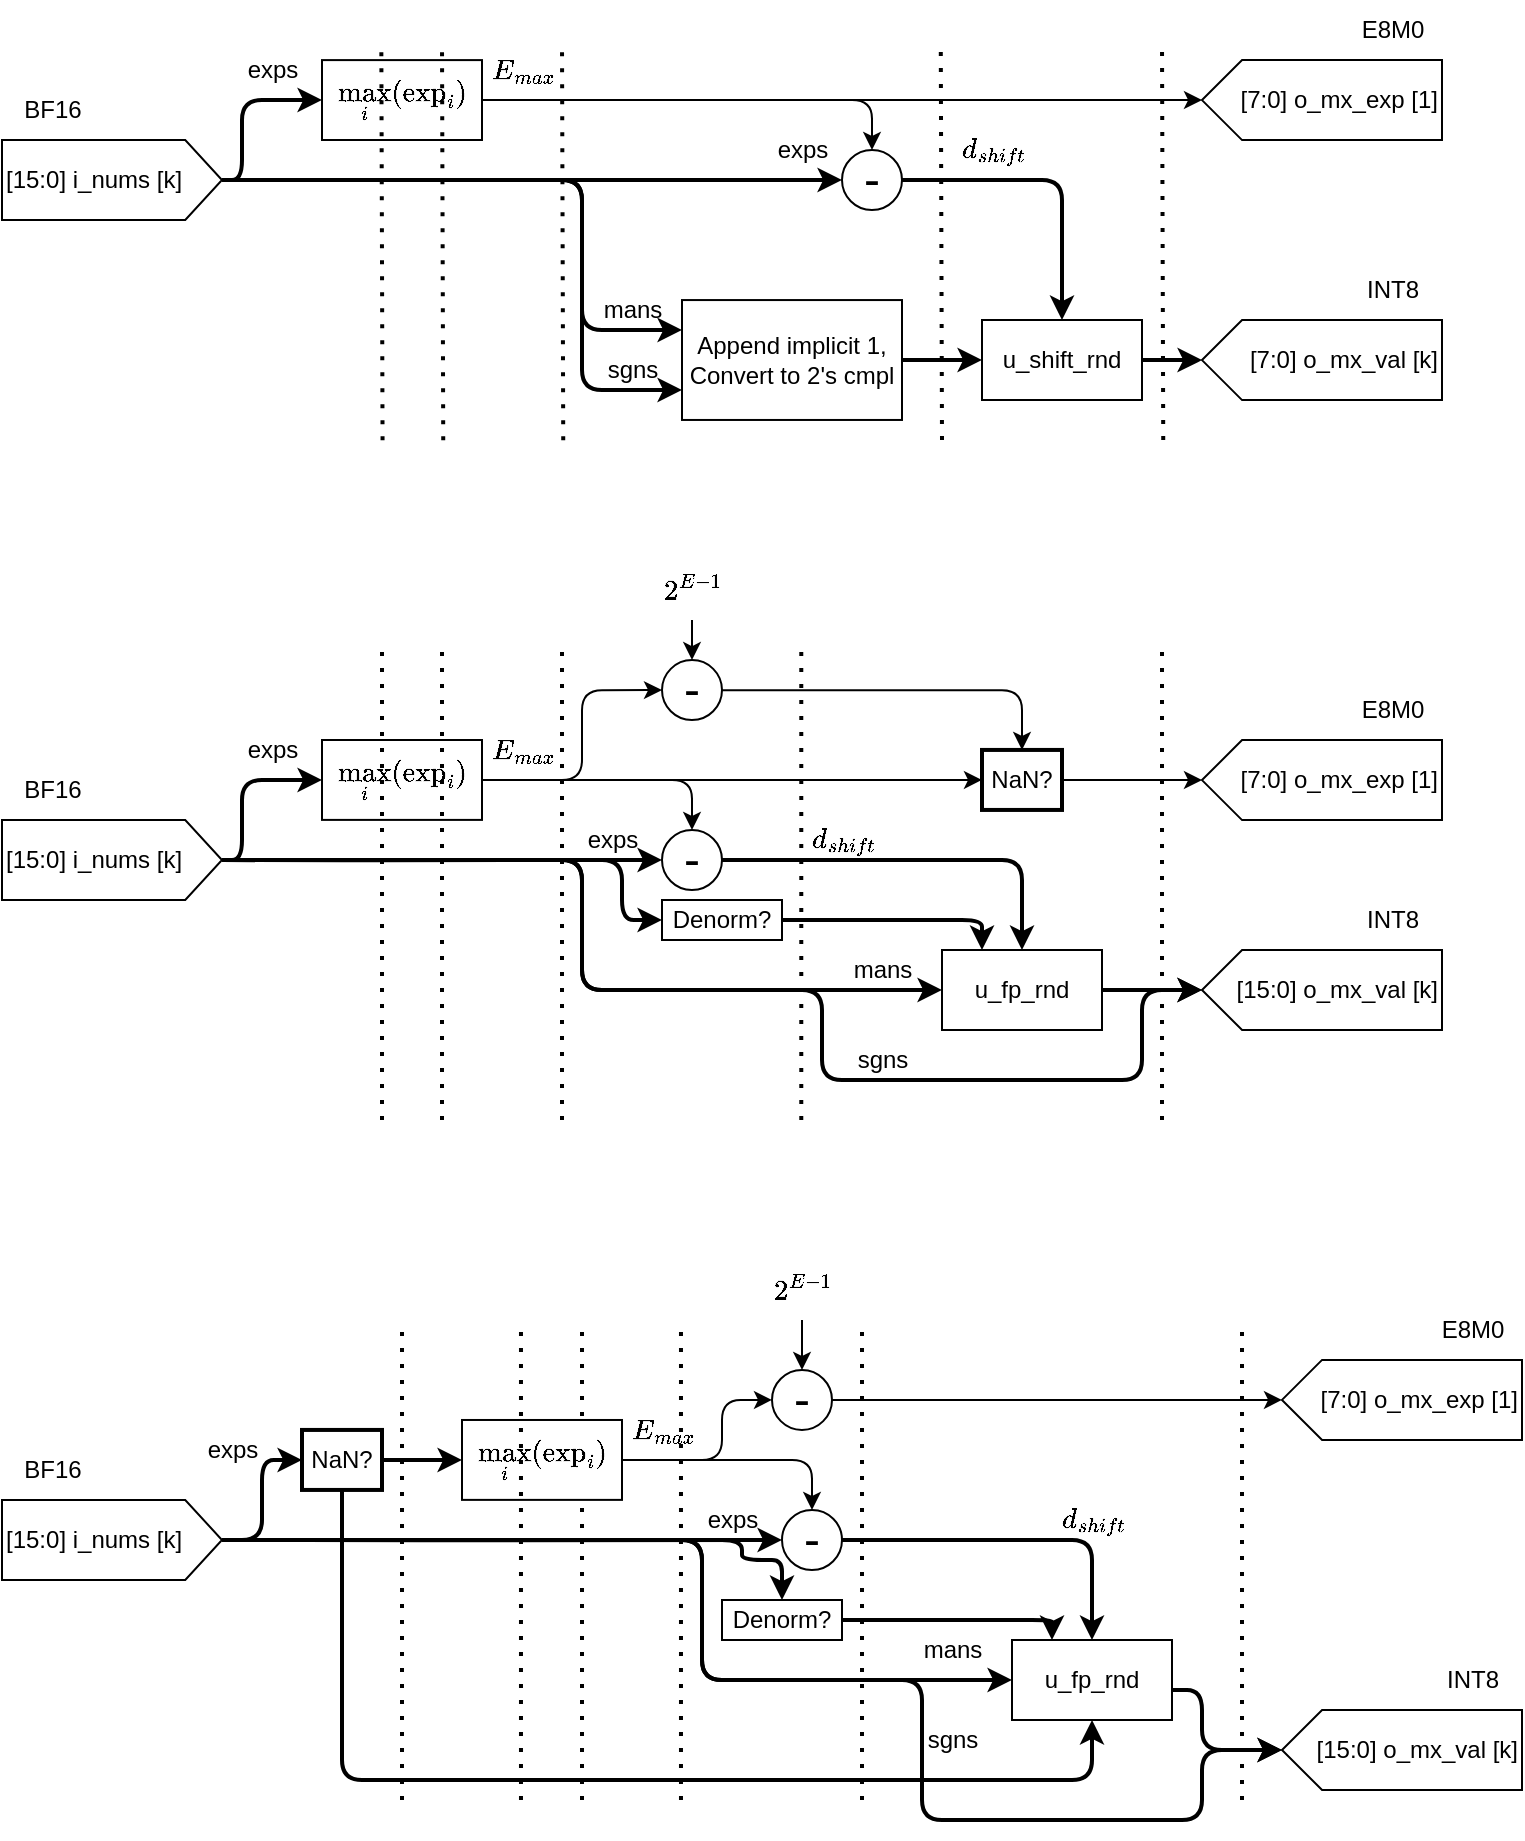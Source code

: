 <mxfile>
    <diagram id="izr5ojlLVmo8zyCvxxbJ" name="Page-1">
        <mxGraphModel dx="912" dy="510" grid="1" gridSize="10" guides="1" tooltips="1" connect="1" arrows="1" fold="1" page="1" pageScale="1" pageWidth="850" pageHeight="1100" math="1" shadow="0">
            <root>
                <mxCell id="0"/>
                <mxCell id="1" parent="0"/>
                <mxCell id="368" value="sgns" style="text;html=1;align=center;verticalAlign=middle;resizable=0;points=[];autosize=1;strokeColor=none;fillColor=none;fontSize=12;" parent="1" vertex="1">
                    <mxGeometry x="455" y="555" width="50" height="30" as="geometry"/>
                </mxCell>
                <mxCell id="369" value="$$E_{max}$$" style="text;html=1;align=center;verticalAlign=middle;resizable=0;points=[];autosize=1;strokeColor=none;fillColor=none;fontSize=12;" parent="1" vertex="1">
                    <mxGeometry x="250" y="400.05" width="100" height="30" as="geometry"/>
                </mxCell>
                <mxCell id="330" value="mans" style="text;html=1;align=center;verticalAlign=middle;resizable=0;points=[];autosize=1;strokeColor=none;fillColor=none;fontSize=12;" parent="1" vertex="1">
                    <mxGeometry x="330" y="180" width="50" height="30" as="geometry"/>
                </mxCell>
                <mxCell id="308" value="BF16" style="text;html=1;align=center;verticalAlign=middle;resizable=0;points=[];autosize=1;strokeColor=none;fillColor=none;" parent="1" vertex="1">
                    <mxGeometry x="40" y="80.07" width="50" height="30" as="geometry"/>
                </mxCell>
                <mxCell id="309" style="edgeStyle=orthogonalEdgeStyle;html=1;entryX=0;entryY=0.5;entryDx=0;entryDy=0;fontSize=12;strokeWidth=2;" parent="1" source="310" target="315" edge="1">
                    <mxGeometry relative="1" as="geometry">
                        <Array as="points">
                            <mxPoint x="160" y="130"/>
                            <mxPoint x="160" y="90"/>
                        </Array>
                    </mxGeometry>
                </mxCell>
                <mxCell id="335" style="edgeStyle=orthogonalEdgeStyle;html=1;entryX=0;entryY=0.25;entryDx=0;entryDy=0;strokeWidth=2;" parent="1" source="310" target="321" edge="1">
                    <mxGeometry relative="1" as="geometry">
                        <Array as="points">
                            <mxPoint x="330" y="130"/>
                            <mxPoint x="330" y="205"/>
                        </Array>
                    </mxGeometry>
                </mxCell>
                <mxCell id="336" style="edgeStyle=orthogonalEdgeStyle;html=1;entryX=0;entryY=0.75;entryDx=0;entryDy=0;strokeWidth=2;" parent="1" source="310" target="321" edge="1">
                    <mxGeometry relative="1" as="geometry">
                        <Array as="points">
                            <mxPoint x="330" y="130"/>
                            <mxPoint x="330" y="235"/>
                        </Array>
                    </mxGeometry>
                </mxCell>
                <mxCell id="310" value="[15:0] i_nums [k]" style="shape=offPageConnector;whiteSpace=wrap;html=1;rotation=0;direction=north;labelPosition=center;verticalLabelPosition=middle;align=left;verticalAlign=middle;size=0.167;" parent="1" vertex="1">
                    <mxGeometry x="40" y="110.02" width="110" height="40" as="geometry"/>
                </mxCell>
                <mxCell id="311" style="edgeStyle=orthogonalEdgeStyle;html=1;entryX=0;entryY=0.5;entryDx=0;entryDy=0;fontSize=12;strokeWidth=2;" parent="1" target="327" edge="1">
                    <mxGeometry relative="1" as="geometry">
                        <mxPoint x="445" y="145.05" as="targetPoint"/>
                        <mxPoint x="150" y="130" as="sourcePoint"/>
                        <Array as="points">
                            <mxPoint x="200" y="130.05"/>
                            <mxPoint x="200" y="130.05"/>
                        </Array>
                    </mxGeometry>
                </mxCell>
                <mxCell id="314" value="exps" style="text;html=1;align=center;verticalAlign=middle;resizable=0;points=[];autosize=1;strokeColor=none;fillColor=none;fontSize=12;" parent="1" vertex="1">
                    <mxGeometry x="150" y="60.1" width="50" height="30" as="geometry"/>
                </mxCell>
                <mxCell id="315" value="$$\max_{i} (\text{exp}_i)$$" style="rounded=0;whiteSpace=wrap;html=1;" parent="1" vertex="1">
                    <mxGeometry x="200" y="70.05" width="80" height="39.95" as="geometry"/>
                </mxCell>
                <mxCell id="316" value="&lt;span style=&quot;text-align: left;&quot;&gt;[7:0] o_mx_val [k]&lt;/span&gt;" style="shape=offPageConnector;whiteSpace=wrap;html=1;rotation=0;direction=south;labelPosition=center;verticalLabelPosition=middle;align=right;verticalAlign=middle;size=0.167;" parent="1" vertex="1">
                    <mxGeometry x="640" y="200.05" width="120" height="40" as="geometry"/>
                </mxCell>
                <mxCell id="317" value="&lt;span style=&quot;text-align: left;&quot;&gt;[7:0] o_mx_exp [1]&lt;/span&gt;" style="shape=offPageConnector;whiteSpace=wrap;html=1;rotation=0;direction=south;labelPosition=center;verticalLabelPosition=middle;align=right;verticalAlign=middle;size=0.167;" parent="1" vertex="1">
                    <mxGeometry x="640" y="70.05" width="120" height="40" as="geometry"/>
                </mxCell>
                <mxCell id="318" style="edgeStyle=orthogonalEdgeStyle;html=1;entryX=0.5;entryY=1;entryDx=0;entryDy=0;strokeWidth=2;" parent="1" source="319" target="316" edge="1">
                    <mxGeometry relative="1" as="geometry"/>
                </mxCell>
                <mxCell id="319" value="u_shift_rnd" style="rounded=0;whiteSpace=wrap;html=1;" parent="1" vertex="1">
                    <mxGeometry x="530" y="200.0" width="80" height="40" as="geometry"/>
                </mxCell>
                <mxCell id="320" style="edgeStyle=orthogonalEdgeStyle;html=1;entryX=0;entryY=0.5;entryDx=0;entryDy=0;strokeWidth=2;" parent="1" source="321" target="319" edge="1">
                    <mxGeometry relative="1" as="geometry"/>
                </mxCell>
                <mxCell id="321" value="Append implicit 1,&lt;br&gt;Convert to 2's cmpl" style="rounded=0;whiteSpace=wrap;html=1;" parent="1" vertex="1">
                    <mxGeometry x="380" y="190.03" width="110" height="59.95" as="geometry"/>
                </mxCell>
                <mxCell id="322" value="E8M0" style="text;html=1;align=center;verticalAlign=middle;resizable=0;points=[];autosize=1;strokeColor=none;fillColor=none;fontSize=12;" parent="1" vertex="1">
                    <mxGeometry x="710" y="40.05" width="50" height="30" as="geometry"/>
                </mxCell>
                <mxCell id="323" value="INT8" style="text;html=1;align=center;verticalAlign=middle;resizable=0;points=[];autosize=1;strokeColor=none;fillColor=none;fontSize=12;" parent="1" vertex="1">
                    <mxGeometry x="710" y="170.05" width="50" height="30" as="geometry"/>
                </mxCell>
                <mxCell id="324" style="edgeStyle=orthogonalEdgeStyle;html=1;entryX=0.5;entryY=0;entryDx=0;entryDy=0;fontSize=12;exitX=1;exitY=0.5;exitDx=0;exitDy=0;" parent="1" source="315" target="327" edge="1">
                    <mxGeometry relative="1" as="geometry">
                        <mxPoint x="525" y="125.05" as="targetPoint"/>
                        <mxPoint x="320" y="90.05" as="sourcePoint"/>
                    </mxGeometry>
                </mxCell>
                <mxCell id="325" style="edgeStyle=orthogonalEdgeStyle;html=1;entryX=0.5;entryY=1;entryDx=0;entryDy=0;fontSize=12;exitX=1;exitY=0.5;exitDx=0;exitDy=0;" parent="1" source="315" target="317" edge="1">
                    <mxGeometry relative="1" as="geometry">
                        <mxPoint x="345" y="100.05" as="sourcePoint"/>
                    </mxGeometry>
                </mxCell>
                <mxCell id="337" style="edgeStyle=orthogonalEdgeStyle;html=1;entryX=0.5;entryY=0;entryDx=0;entryDy=0;strokeWidth=2;" parent="1" source="327" target="319" edge="1">
                    <mxGeometry relative="1" as="geometry"/>
                </mxCell>
                <mxCell id="327" value="-" style="ellipse;whiteSpace=wrap;html=1;aspect=fixed;fontSize=24;" parent="1" vertex="1">
                    <mxGeometry x="460" y="115.0" width="30" height="30" as="geometry"/>
                </mxCell>
                <mxCell id="328" value="exps" style="text;html=1;align=center;verticalAlign=middle;resizable=0;points=[];autosize=1;strokeColor=none;fillColor=none;fontSize=12;" parent="1" vertex="1">
                    <mxGeometry x="415" y="100.05" width="50" height="30" as="geometry"/>
                </mxCell>
                <mxCell id="329" value="sgns" style="text;html=1;align=center;verticalAlign=middle;resizable=0;points=[];autosize=1;strokeColor=none;fillColor=none;fontSize=12;" parent="1" vertex="1">
                    <mxGeometry x="330" y="210.05" width="50" height="30" as="geometry"/>
                </mxCell>
                <mxCell id="331" value="$$E_{max}$$" style="text;html=1;align=center;verticalAlign=middle;resizable=0;points=[];autosize=1;strokeColor=none;fillColor=none;fontSize=12;" parent="1" vertex="1">
                    <mxGeometry x="250" y="60.1" width="100" height="30" as="geometry"/>
                </mxCell>
                <mxCell id="334" value="" style="endArrow=none;dashed=1;html=1;dashPattern=1 3;strokeWidth=2;" parent="1" edge="1">
                    <mxGeometry width="50" height="50" relative="1" as="geometry">
                        <mxPoint x="510" y="260" as="sourcePoint"/>
                        <mxPoint x="509.38" y="60" as="targetPoint"/>
                    </mxGeometry>
                </mxCell>
                <mxCell id="338" value="" style="endArrow=none;dashed=1;html=1;dashPattern=1 3;strokeWidth=2;" parent="1" edge="1">
                    <mxGeometry width="50" height="50" relative="1" as="geometry">
                        <mxPoint x="230.28" y="260.1" as="sourcePoint"/>
                        <mxPoint x="229.66" y="60.1" as="targetPoint"/>
                    </mxGeometry>
                </mxCell>
                <mxCell id="340" value="" style="endArrow=none;dashed=1;html=1;dashPattern=1 3;strokeWidth=2;" parent="1" edge="1">
                    <mxGeometry width="50" height="50" relative="1" as="geometry">
                        <mxPoint x="620.62" y="260.05" as="sourcePoint"/>
                        <mxPoint x="620.0" y="60.05" as="targetPoint"/>
                    </mxGeometry>
                </mxCell>
                <mxCell id="341" value="" style="endArrow=none;dashed=1;html=1;dashPattern=1 3;strokeWidth=2;" parent="1" edge="1">
                    <mxGeometry width="50" height="50" relative="1" as="geometry">
                        <mxPoint x="260.62" y="260.1" as="sourcePoint"/>
                        <mxPoint x="260.0" y="60.1" as="targetPoint"/>
                    </mxGeometry>
                </mxCell>
                <mxCell id="346" value="mans" style="text;html=1;align=center;verticalAlign=middle;resizable=0;points=[];autosize=1;strokeColor=none;fillColor=none;fontSize=12;" parent="1" vertex="1">
                    <mxGeometry x="455" y="510" width="50" height="30" as="geometry"/>
                </mxCell>
                <mxCell id="347" value="BF16" style="text;html=1;align=center;verticalAlign=middle;resizable=0;points=[];autosize=1;strokeColor=none;fillColor=none;" parent="1" vertex="1">
                    <mxGeometry x="40" y="420.05" width="50" height="30" as="geometry"/>
                </mxCell>
                <mxCell id="348" style="edgeStyle=orthogonalEdgeStyle;html=1;entryX=0;entryY=0.5;entryDx=0;entryDy=0;fontSize=12;strokeWidth=2;" parent="1" source="351" target="354" edge="1">
                    <mxGeometry relative="1" as="geometry">
                        <Array as="points">
                            <mxPoint x="160" y="470"/>
                            <mxPoint x="160" y="430"/>
                        </Array>
                    </mxGeometry>
                </mxCell>
                <mxCell id="349" style="edgeStyle=orthogonalEdgeStyle;html=1;entryX=0;entryY=0.5;entryDx=0;entryDy=0;strokeWidth=2;" parent="1" source="351" target="358" edge="1">
                    <mxGeometry relative="1" as="geometry">
                        <Array as="points">
                            <mxPoint x="330" y="470"/>
                            <mxPoint x="330" y="535"/>
                        </Array>
                        <mxPoint x="360" y="545.017" as="targetPoint"/>
                    </mxGeometry>
                </mxCell>
                <mxCell id="350" style="edgeStyle=orthogonalEdgeStyle;html=1;strokeWidth=2;entryX=0.5;entryY=1;entryDx=0;entryDy=0;" parent="1" source="351" target="355" edge="1">
                    <mxGeometry relative="1" as="geometry">
                        <Array as="points">
                            <mxPoint x="330" y="470"/>
                            <mxPoint x="330" y="535"/>
                            <mxPoint x="450" y="535"/>
                            <mxPoint x="450" y="580"/>
                            <mxPoint x="610" y="580"/>
                            <mxPoint x="610" y="535"/>
                        </Array>
                        <mxPoint x="620" y="560" as="targetPoint"/>
                    </mxGeometry>
                </mxCell>
                <mxCell id="461" style="edgeStyle=orthogonalEdgeStyle;html=1;entryX=0;entryY=0.5;entryDx=0;entryDy=0;strokeWidth=2;" edge="1" parent="1" source="351" target="460">
                    <mxGeometry relative="1" as="geometry">
                        <Array as="points">
                            <mxPoint x="350" y="470"/>
                            <mxPoint x="350" y="500"/>
                        </Array>
                    </mxGeometry>
                </mxCell>
                <mxCell id="351" value="[15:0] i_nums [k]" style="shape=offPageConnector;whiteSpace=wrap;html=1;rotation=0;direction=north;labelPosition=center;verticalLabelPosition=middle;align=left;verticalAlign=middle;size=0.167;" parent="1" vertex="1">
                    <mxGeometry x="40" y="450" width="110" height="40" as="geometry"/>
                </mxCell>
                <mxCell id="352" style="edgeStyle=orthogonalEdgeStyle;html=1;entryX=0;entryY=0.5;entryDx=0;entryDy=0;fontSize=12;strokeWidth=2;" parent="1" target="366" edge="1">
                    <mxGeometry relative="1" as="geometry">
                        <mxPoint x="465" y="485.05" as="targetPoint"/>
                        <mxPoint x="150" y="470.05" as="sourcePoint"/>
                        <Array as="points">
                            <mxPoint x="220" y="470.05"/>
                            <mxPoint x="220" y="470.05"/>
                        </Array>
                    </mxGeometry>
                </mxCell>
                <mxCell id="353" value="exps" style="text;html=1;align=center;verticalAlign=middle;resizable=0;points=[];autosize=1;strokeColor=none;fillColor=none;fontSize=12;" parent="1" vertex="1">
                    <mxGeometry x="150" y="400.05" width="50" height="30" as="geometry"/>
                </mxCell>
                <mxCell id="379" style="edgeStyle=orthogonalEdgeStyle;html=1;exitX=1;exitY=0.5;exitDx=0;exitDy=0;entryX=0;entryY=0.5;entryDx=0;entryDy=0;strokeWidth=1;" parent="1" source="354" target="378" edge="1">
                    <mxGeometry relative="1" as="geometry"/>
                </mxCell>
                <mxCell id="390" style="edgeStyle=orthogonalEdgeStyle;html=1;entryX=0;entryY=0.5;entryDx=0;entryDy=0;" parent="1" source="354" target="377" edge="1">
                    <mxGeometry relative="1" as="geometry">
                        <Array as="points">
                            <mxPoint x="330" y="430"/>
                            <mxPoint x="330" y="385"/>
                        </Array>
                    </mxGeometry>
                </mxCell>
                <mxCell id="393" style="edgeStyle=orthogonalEdgeStyle;html=1;" parent="1" source="354" target="366" edge="1">
                    <mxGeometry relative="1" as="geometry"/>
                </mxCell>
                <mxCell id="354" value="$$\max_{i} (\text{exp}_i)$$" style="rounded=0;whiteSpace=wrap;html=1;" parent="1" vertex="1">
                    <mxGeometry x="200" y="410" width="80" height="39.95" as="geometry"/>
                </mxCell>
                <mxCell id="355" value="&lt;span style=&quot;text-align: left;&quot;&gt;[15:0] o_mx_val [k]&lt;/span&gt;" style="shape=offPageConnector;whiteSpace=wrap;html=1;rotation=0;direction=south;labelPosition=center;verticalLabelPosition=middle;align=right;verticalAlign=middle;size=0.167;" parent="1" vertex="1">
                    <mxGeometry x="640" y="515" width="120" height="40" as="geometry"/>
                </mxCell>
                <mxCell id="356" value="&lt;span style=&quot;text-align: left;&quot;&gt;[7:0] o_mx_exp [1]&lt;/span&gt;" style="shape=offPageConnector;whiteSpace=wrap;html=1;rotation=0;direction=south;labelPosition=center;verticalLabelPosition=middle;align=right;verticalAlign=middle;size=0.167;" parent="1" vertex="1">
                    <mxGeometry x="640" y="410.05" width="120" height="40" as="geometry"/>
                </mxCell>
                <mxCell id="357" style="edgeStyle=orthogonalEdgeStyle;html=1;entryX=0.5;entryY=1;entryDx=0;entryDy=0;strokeWidth=2;" parent="1" source="358" target="355" edge="1">
                    <mxGeometry relative="1" as="geometry"/>
                </mxCell>
                <mxCell id="358" value="u_fp_rnd" style="rounded=0;whiteSpace=wrap;html=1;" parent="1" vertex="1">
                    <mxGeometry x="510" y="515" width="80" height="40" as="geometry"/>
                </mxCell>
                <mxCell id="361" value="E8M0" style="text;html=1;align=center;verticalAlign=middle;resizable=0;points=[];autosize=1;strokeColor=none;fillColor=none;fontSize=12;" parent="1" vertex="1">
                    <mxGeometry x="710" y="380.05" width="50" height="30" as="geometry"/>
                </mxCell>
                <mxCell id="362" value="INT8" style="text;html=1;align=center;verticalAlign=middle;resizable=0;points=[];autosize=1;strokeColor=none;fillColor=none;fontSize=12;" parent="1" vertex="1">
                    <mxGeometry x="710" y="485" width="50" height="30" as="geometry"/>
                </mxCell>
                <mxCell id="365" style="edgeStyle=orthogonalEdgeStyle;html=1;entryX=0.5;entryY=0;entryDx=0;entryDy=0;strokeWidth=2;" parent="1" source="366" target="358" edge="1">
                    <mxGeometry relative="1" as="geometry"/>
                </mxCell>
                <mxCell id="366" value="-" style="ellipse;whiteSpace=wrap;html=1;aspect=fixed;fontSize=24;" parent="1" vertex="1">
                    <mxGeometry x="370" y="455" width="30" height="30" as="geometry"/>
                </mxCell>
                <mxCell id="367" value="exps" style="text;html=1;align=center;verticalAlign=middle;resizable=0;points=[];autosize=1;strokeColor=none;fillColor=none;fontSize=12;" parent="1" vertex="1">
                    <mxGeometry x="320" y="444.97" width="50" height="30" as="geometry"/>
                </mxCell>
                <mxCell id="370" value="" style="endArrow=none;dashed=1;html=1;dashPattern=1 3;strokeWidth=2;" parent="1" edge="1">
                    <mxGeometry width="50" height="50" relative="1" as="geometry">
                        <mxPoint x="439.64" y="600" as="sourcePoint"/>
                        <mxPoint x="439.64" y="360" as="targetPoint"/>
                    </mxGeometry>
                </mxCell>
                <mxCell id="371" value="" style="endArrow=none;dashed=1;html=1;dashPattern=1 3;strokeWidth=2;" parent="1" edge="1">
                    <mxGeometry width="50" height="50" relative="1" as="geometry">
                        <mxPoint x="230" y="600" as="sourcePoint"/>
                        <mxPoint x="230" y="360" as="targetPoint"/>
                    </mxGeometry>
                </mxCell>
                <mxCell id="372" value="" style="endArrow=none;dashed=1;html=1;dashPattern=1 3;strokeWidth=2;" parent="1" edge="1">
                    <mxGeometry width="50" height="50" relative="1" as="geometry">
                        <mxPoint x="620" y="600" as="sourcePoint"/>
                        <mxPoint x="620" y="360" as="targetPoint"/>
                    </mxGeometry>
                </mxCell>
                <mxCell id="373" value="" style="endArrow=none;dashed=1;html=1;dashPattern=1 3;strokeWidth=2;" parent="1" edge="1">
                    <mxGeometry width="50" height="50" relative="1" as="geometry">
                        <mxPoint x="260" y="600" as="sourcePoint"/>
                        <mxPoint x="260" y="360" as="targetPoint"/>
                    </mxGeometry>
                </mxCell>
                <mxCell id="391" style="edgeStyle=orthogonalEdgeStyle;html=1;entryX=0.5;entryY=0;entryDx=0;entryDy=0;" parent="1" source="377" target="378" edge="1">
                    <mxGeometry relative="1" as="geometry">
                        <Array as="points">
                            <mxPoint x="550" y="385"/>
                        </Array>
                    </mxGeometry>
                </mxCell>
                <mxCell id="377" value="-" style="ellipse;whiteSpace=wrap;html=1;aspect=fixed;fontSize=24;" parent="1" vertex="1">
                    <mxGeometry x="370" y="370.05" width="30" height="30" as="geometry"/>
                </mxCell>
                <mxCell id="388" style="edgeStyle=orthogonalEdgeStyle;html=1;entryX=0.5;entryY=1;entryDx=0;entryDy=0;" parent="1" source="378" target="356" edge="1">
                    <mxGeometry relative="1" as="geometry"/>
                </mxCell>
                <mxCell id="378" value="NaN?" style="rounded=0;whiteSpace=wrap;html=1;strokeWidth=2;" parent="1" vertex="1">
                    <mxGeometry x="530" y="414.97" width="40" height="30" as="geometry"/>
                </mxCell>
                <mxCell id="384" style="edgeStyle=orthogonalEdgeStyle;html=1;entryX=0.5;entryY=0;entryDx=0;entryDy=0;strokeWidth=1;" parent="1" source="383" target="377" edge="1">
                    <mxGeometry relative="1" as="geometry"/>
                </mxCell>
                <mxCell id="383" value="$$2^{E-1}$$" style="text;html=1;align=center;verticalAlign=middle;resizable=0;points=[];autosize=1;strokeColor=none;fillColor=none;" parent="1" vertex="1">
                    <mxGeometry x="340" y="320" width="90" height="30" as="geometry"/>
                </mxCell>
                <mxCell id="385" value="" style="endArrow=none;dashed=1;html=1;dashPattern=1 3;strokeWidth=2;" parent="1" edge="1">
                    <mxGeometry width="50" height="50" relative="1" as="geometry">
                        <mxPoint x="320.62" y="260.1" as="sourcePoint"/>
                        <mxPoint x="320.0" y="60.1" as="targetPoint"/>
                    </mxGeometry>
                </mxCell>
                <mxCell id="395" value="" style="endArrow=none;dashed=1;html=1;dashPattern=1 3;strokeWidth=2;" parent="1" edge="1">
                    <mxGeometry width="50" height="50" relative="1" as="geometry">
                        <mxPoint x="320" y="600" as="sourcePoint"/>
                        <mxPoint x="320" y="360" as="targetPoint"/>
                    </mxGeometry>
                </mxCell>
                <mxCell id="397" value="sgns" style="text;html=1;align=center;verticalAlign=middle;resizable=0;points=[];autosize=1;strokeColor=none;fillColor=none;fontSize=12;" parent="1" vertex="1">
                    <mxGeometry x="490" y="895" width="50" height="30" as="geometry"/>
                </mxCell>
                <mxCell id="398" value="$$E_{max}$$" style="text;html=1;align=center;verticalAlign=middle;resizable=0;points=[];autosize=1;strokeColor=none;fillColor=none;fontSize=12;" parent="1" vertex="1">
                    <mxGeometry x="320" y="740.05" width="100" height="30" as="geometry"/>
                </mxCell>
                <mxCell id="399" value="mans" style="text;html=1;align=center;verticalAlign=middle;resizable=0;points=[];autosize=1;strokeColor=none;fillColor=none;fontSize=12;" parent="1" vertex="1">
                    <mxGeometry x="490" y="850" width="50" height="30" as="geometry"/>
                </mxCell>
                <mxCell id="400" value="BF16" style="text;html=1;align=center;verticalAlign=middle;resizable=0;points=[];autosize=1;strokeColor=none;fillColor=none;" parent="1" vertex="1">
                    <mxGeometry x="40" y="759.95" width="50" height="30" as="geometry"/>
                </mxCell>
                <mxCell id="402" style="edgeStyle=orthogonalEdgeStyle;html=1;entryX=0;entryY=0.5;entryDx=0;entryDy=0;strokeWidth=2;" parent="1" source="404" target="414" edge="1">
                    <mxGeometry relative="1" as="geometry">
                        <Array as="points">
                            <mxPoint x="390" y="810"/>
                            <mxPoint x="390" y="880"/>
                        </Array>
                        <mxPoint x="400" y="885.017" as="targetPoint"/>
                    </mxGeometry>
                </mxCell>
                <mxCell id="403" style="edgeStyle=orthogonalEdgeStyle;html=1;strokeWidth=2;entryX=0.5;entryY=1;entryDx=0;entryDy=0;" parent="1" source="404" target="411" edge="1">
                    <mxGeometry relative="1" as="geometry">
                        <Array as="points">
                            <mxPoint x="390" y="810"/>
                            <mxPoint x="390" y="880"/>
                            <mxPoint x="500" y="880"/>
                            <mxPoint x="500" y="950"/>
                            <mxPoint x="640" y="950"/>
                            <mxPoint x="640" y="915"/>
                        </Array>
                        <mxPoint x="660" y="900" as="targetPoint"/>
                    </mxGeometry>
                </mxCell>
                <mxCell id="439" style="edgeStyle=orthogonalEdgeStyle;html=1;entryX=0;entryY=0.5;entryDx=0;entryDy=0;strokeWidth=2;" parent="1" source="404" target="431" edge="1">
                    <mxGeometry relative="1" as="geometry">
                        <Array as="points">
                            <mxPoint x="170" y="810"/>
                            <mxPoint x="170" y="770"/>
                        </Array>
                    </mxGeometry>
                </mxCell>
                <mxCell id="464" style="edgeStyle=orthogonalEdgeStyle;html=1;entryX=0.5;entryY=0;entryDx=0;entryDy=0;strokeWidth=2;" edge="1" parent="1" source="404" target="463">
                    <mxGeometry relative="1" as="geometry">
                        <Array as="points">
                            <mxPoint x="410" y="810"/>
                            <mxPoint x="410" y="820"/>
                            <mxPoint x="430" y="820"/>
                        </Array>
                    </mxGeometry>
                </mxCell>
                <mxCell id="404" value="[15:0] i_nums [k]" style="shape=offPageConnector;whiteSpace=wrap;html=1;rotation=0;direction=north;labelPosition=center;verticalLabelPosition=middle;align=left;verticalAlign=middle;size=0.167;" parent="1" vertex="1">
                    <mxGeometry x="40" y="790" width="110" height="40" as="geometry"/>
                </mxCell>
                <mxCell id="405" style="edgeStyle=orthogonalEdgeStyle;html=1;entryX=0;entryY=0.5;entryDx=0;entryDy=0;fontSize=12;strokeWidth=2;" parent="1" target="418" edge="1">
                    <mxGeometry relative="1" as="geometry">
                        <mxPoint x="505" y="825.05" as="targetPoint"/>
                        <mxPoint x="190" y="810.05" as="sourcePoint"/>
                        <Array as="points">
                            <mxPoint x="260" y="810.05"/>
                            <mxPoint x="260" y="810.05"/>
                        </Array>
                    </mxGeometry>
                </mxCell>
                <mxCell id="406" value="exps" style="text;html=1;align=center;verticalAlign=middle;resizable=0;points=[];autosize=1;strokeColor=none;fillColor=none;fontSize=12;" parent="1" vertex="1">
                    <mxGeometry x="130" y="750.05" width="50" height="30" as="geometry"/>
                </mxCell>
                <mxCell id="411" value="&lt;span style=&quot;text-align: left;&quot;&gt;[15:0] o_mx_val [k]&lt;/span&gt;" style="shape=offPageConnector;whiteSpace=wrap;html=1;rotation=0;direction=south;labelPosition=center;verticalLabelPosition=middle;align=right;verticalAlign=middle;size=0.167;" parent="1" vertex="1">
                    <mxGeometry x="680" y="895" width="120" height="40" as="geometry"/>
                </mxCell>
                <mxCell id="412" value="&lt;span style=&quot;text-align: left;&quot;&gt;[7:0] o_mx_exp [1]&lt;/span&gt;" style="shape=offPageConnector;whiteSpace=wrap;html=1;rotation=0;direction=south;labelPosition=center;verticalLabelPosition=middle;align=right;verticalAlign=middle;size=0.167;" parent="1" vertex="1">
                    <mxGeometry x="680" y="719.95" width="120" height="40" as="geometry"/>
                </mxCell>
                <mxCell id="413" style="edgeStyle=orthogonalEdgeStyle;html=1;entryX=0.5;entryY=1;entryDx=0;entryDy=0;strokeWidth=2;" parent="1" source="414" target="411" edge="1">
                    <mxGeometry relative="1" as="geometry">
                        <Array as="points">
                            <mxPoint x="640" y="885"/>
                            <mxPoint x="640" y="915"/>
                        </Array>
                    </mxGeometry>
                </mxCell>
                <mxCell id="414" value="u_fp_rnd" style="rounded=0;whiteSpace=wrap;html=1;" parent="1" vertex="1">
                    <mxGeometry x="545" y="860" width="80" height="40" as="geometry"/>
                </mxCell>
                <mxCell id="415" value="E8M0" style="text;html=1;align=center;verticalAlign=middle;resizable=0;points=[];autosize=1;strokeColor=none;fillColor=none;fontSize=12;" parent="1" vertex="1">
                    <mxGeometry x="750" y="689.95" width="50" height="30" as="geometry"/>
                </mxCell>
                <mxCell id="416" value="INT8" style="text;html=1;align=center;verticalAlign=middle;resizable=0;points=[];autosize=1;strokeColor=none;fillColor=none;fontSize=12;" parent="1" vertex="1">
                    <mxGeometry x="750" y="865" width="50" height="30" as="geometry"/>
                </mxCell>
                <mxCell id="417" style="edgeStyle=orthogonalEdgeStyle;html=1;entryX=0.5;entryY=0;entryDx=0;entryDy=0;strokeWidth=2;" parent="1" source="418" target="414" edge="1">
                    <mxGeometry relative="1" as="geometry"/>
                </mxCell>
                <mxCell id="418" value="-" style="ellipse;whiteSpace=wrap;html=1;aspect=fixed;fontSize=24;" parent="1" vertex="1">
                    <mxGeometry x="430" y="795" width="30" height="30" as="geometry"/>
                </mxCell>
                <mxCell id="419" value="exps" style="text;html=1;align=center;verticalAlign=middle;resizable=0;points=[];autosize=1;strokeColor=none;fillColor=none;fontSize=12;" parent="1" vertex="1">
                    <mxGeometry x="380" y="784.97" width="50" height="30" as="geometry"/>
                </mxCell>
                <mxCell id="420" value="" style="endArrow=none;dashed=1;html=1;dashPattern=1 3;strokeWidth=2;" parent="1" edge="1">
                    <mxGeometry width="50" height="50" relative="1" as="geometry">
                        <mxPoint x="470" y="940" as="sourcePoint"/>
                        <mxPoint x="470" y="700" as="targetPoint"/>
                    </mxGeometry>
                </mxCell>
                <mxCell id="421" value="" style="endArrow=none;dashed=1;html=1;dashPattern=1 3;strokeWidth=2;" parent="1" edge="1">
                    <mxGeometry width="50" height="50" relative="1" as="geometry">
                        <mxPoint x="240" y="940" as="sourcePoint"/>
                        <mxPoint x="240" y="700" as="targetPoint"/>
                    </mxGeometry>
                </mxCell>
                <mxCell id="422" value="" style="endArrow=none;dashed=1;html=1;dashPattern=1 3;strokeWidth=2;" parent="1" edge="1">
                    <mxGeometry width="50" height="50" relative="1" as="geometry">
                        <mxPoint x="660" y="940" as="sourcePoint"/>
                        <mxPoint x="660" y="700" as="targetPoint"/>
                    </mxGeometry>
                </mxCell>
                <mxCell id="423" value="" style="endArrow=none;dashed=1;html=1;dashPattern=1 3;strokeWidth=2;" parent="1" edge="1">
                    <mxGeometry width="50" height="50" relative="1" as="geometry">
                        <mxPoint x="330" y="940" as="sourcePoint"/>
                        <mxPoint x="330" y="700" as="targetPoint"/>
                    </mxGeometry>
                </mxCell>
                <mxCell id="452" style="edgeStyle=orthogonalEdgeStyle;html=1;strokeWidth=1;entryX=0.5;entryY=1;entryDx=0;entryDy=0;" parent="1" source="425" target="412" edge="1">
                    <mxGeometry relative="1" as="geometry">
                        <mxPoint x="680" y="760" as="targetPoint"/>
                    </mxGeometry>
                </mxCell>
                <mxCell id="425" value="-" style="ellipse;whiteSpace=wrap;html=1;aspect=fixed;fontSize=24;" parent="1" vertex="1">
                    <mxGeometry x="425" y="724.97" width="30" height="30" as="geometry"/>
                </mxCell>
                <mxCell id="451" style="edgeStyle=orthogonalEdgeStyle;html=1;entryX=0.5;entryY=0;entryDx=0;entryDy=0;strokeWidth=1;" parent="1" source="429" target="425" edge="1">
                    <mxGeometry relative="1" as="geometry"/>
                </mxCell>
                <mxCell id="429" value="$$2^{E-1}$$" style="text;html=1;align=center;verticalAlign=middle;resizable=0;points=[];autosize=1;strokeColor=none;fillColor=none;" parent="1" vertex="1">
                    <mxGeometry x="395" y="670" width="90" height="30" as="geometry"/>
                </mxCell>
                <mxCell id="430" value="" style="endArrow=none;dashed=1;html=1;dashPattern=1 3;strokeWidth=2;" parent="1" edge="1">
                    <mxGeometry width="50" height="50" relative="1" as="geometry">
                        <mxPoint x="379.49" y="940" as="sourcePoint"/>
                        <mxPoint x="379.49" y="700" as="targetPoint"/>
                    </mxGeometry>
                </mxCell>
                <mxCell id="442" style="edgeStyle=orthogonalEdgeStyle;html=1;entryX=0;entryY=0.5;entryDx=0;entryDy=0;strokeWidth=2;" parent="1" source="431" target="433" edge="1">
                    <mxGeometry relative="1" as="geometry">
                        <Array as="points">
                            <mxPoint x="210" y="770"/>
                        </Array>
                    </mxGeometry>
                </mxCell>
                <mxCell id="446" style="edgeStyle=orthogonalEdgeStyle;html=1;entryX=0.5;entryY=1;entryDx=0;entryDy=0;strokeWidth=2;" parent="1" source="431" target="414" edge="1">
                    <mxGeometry relative="1" as="geometry">
                        <Array as="points">
                            <mxPoint x="210" y="930"/>
                            <mxPoint x="585" y="930"/>
                        </Array>
                    </mxGeometry>
                </mxCell>
                <mxCell id="431" value="NaN?" style="rounded=0;whiteSpace=wrap;html=1;strokeWidth=2;" parent="1" vertex="1">
                    <mxGeometry x="190" y="754.97" width="40" height="30" as="geometry"/>
                </mxCell>
                <mxCell id="436" style="edgeStyle=orthogonalEdgeStyle;html=1;exitX=1;exitY=0.5;exitDx=0;exitDy=0;entryX=0;entryY=0.5;entryDx=0;entryDy=0;" parent="1" source="433" target="425" edge="1">
                    <mxGeometry relative="1" as="geometry">
                        <Array as="points">
                            <mxPoint x="400" y="770"/>
                            <mxPoint x="400" y="740"/>
                        </Array>
                    </mxGeometry>
                </mxCell>
                <mxCell id="437" style="edgeStyle=orthogonalEdgeStyle;html=1;entryX=0.5;entryY=0;entryDx=0;entryDy=0;" parent="1" source="433" target="418" edge="1">
                    <mxGeometry relative="1" as="geometry"/>
                </mxCell>
                <mxCell id="433" value="$$\max_{i} (\text{exp}_i)$$" style="rounded=0;whiteSpace=wrap;html=1;" parent="1" vertex="1">
                    <mxGeometry x="270" y="749.99" width="80" height="39.95" as="geometry"/>
                </mxCell>
                <mxCell id="434" value="" style="endArrow=none;dashed=1;html=1;dashPattern=1 3;strokeWidth=2;" parent="1" edge="1">
                    <mxGeometry width="50" height="50" relative="1" as="geometry">
                        <mxPoint x="299.49" y="940" as="sourcePoint"/>
                        <mxPoint x="299.49" y="700" as="targetPoint"/>
                    </mxGeometry>
                </mxCell>
                <mxCell id="455" value="$$d_{shift}$$" style="text;html=1;align=center;verticalAlign=middle;resizable=0;points=[];autosize=1;strokeColor=none;fillColor=none;" parent="1" vertex="1">
                    <mxGeometry x="490" y="100.05" width="90" height="30" as="geometry"/>
                </mxCell>
                <mxCell id="456" value="$$d_{shift}$$" style="text;html=1;align=center;verticalAlign=middle;resizable=0;points=[];autosize=1;strokeColor=none;fillColor=none;" parent="1" vertex="1">
                    <mxGeometry x="415" y="444.97" width="90" height="30" as="geometry"/>
                </mxCell>
                <mxCell id="458" value="$$d_{shift}$$" style="text;html=1;align=center;verticalAlign=middle;resizable=0;points=[];autosize=1;strokeColor=none;fillColor=none;" parent="1" vertex="1">
                    <mxGeometry x="540" y="784.97" width="90" height="30" as="geometry"/>
                </mxCell>
                <mxCell id="462" style="edgeStyle=orthogonalEdgeStyle;html=1;entryX=0.25;entryY=0;entryDx=0;entryDy=0;strokeWidth=2;" edge="1" parent="1" source="460" target="358">
                    <mxGeometry relative="1" as="geometry"/>
                </mxCell>
                <mxCell id="460" value="Denorm?" style="whiteSpace=wrap;html=1;" vertex="1" parent="1">
                    <mxGeometry x="370" y="490" width="60" height="20" as="geometry"/>
                </mxCell>
                <mxCell id="465" style="edgeStyle=orthogonalEdgeStyle;html=1;entryX=0.25;entryY=0;entryDx=0;entryDy=0;strokeWidth=2;" edge="1" parent="1" source="463" target="414">
                    <mxGeometry relative="1" as="geometry"/>
                </mxCell>
                <mxCell id="463" value="Denorm?" style="whiteSpace=wrap;html=1;" vertex="1" parent="1">
                    <mxGeometry x="400" y="840" width="60" height="20" as="geometry"/>
                </mxCell>
            </root>
        </mxGraphModel>
    </diagram>
</mxfile>